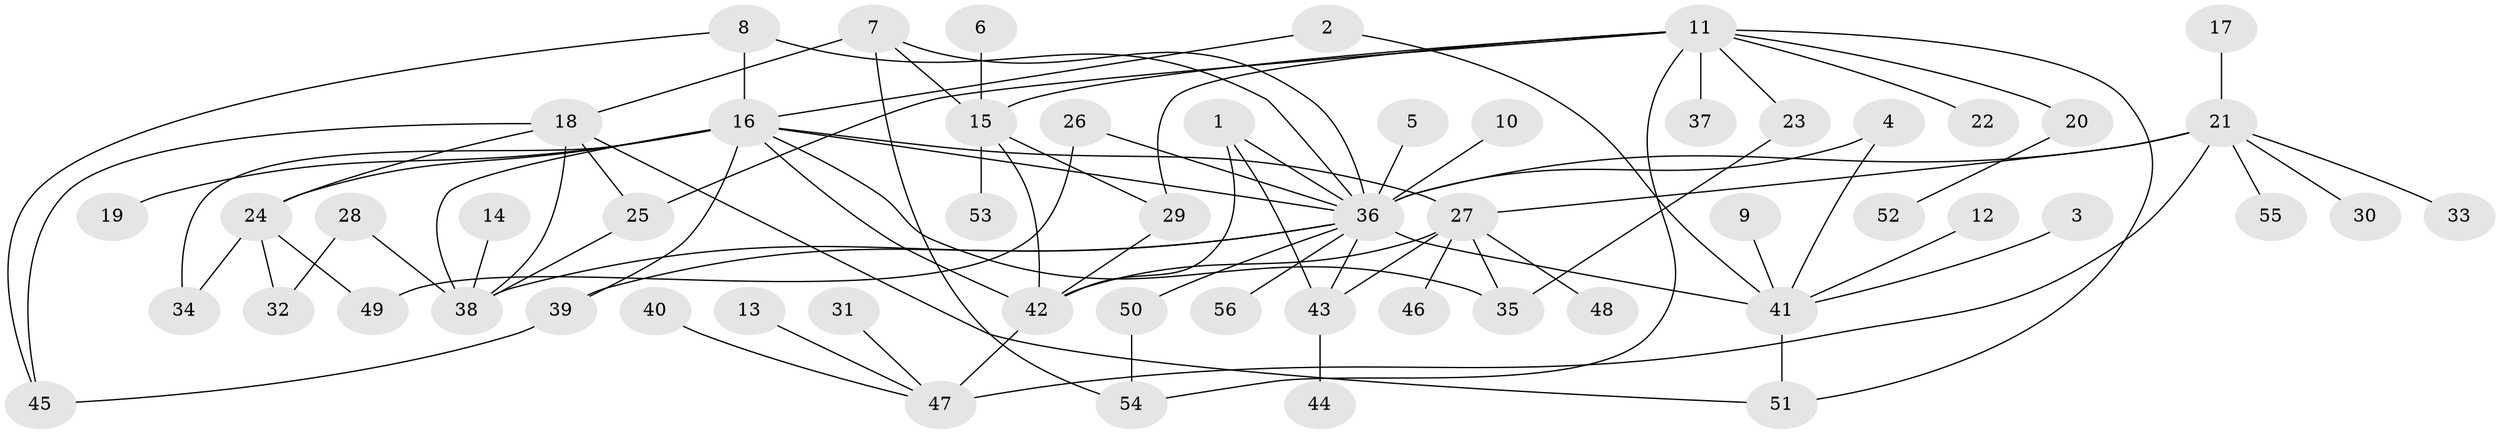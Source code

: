 // original degree distribution, {3: 0.13513513513513514, 17: 0.009009009009009009, 8: 0.02702702702702703, 13: 0.009009009009009009, 2: 0.21621621621621623, 7: 0.036036036036036036, 1: 0.46846846846846846, 11: 0.009009009009009009, 4: 0.07207207207207207, 10: 0.009009009009009009, 6: 0.009009009009009009}
// Generated by graph-tools (version 1.1) at 2025/01/03/09/25 03:01:45]
// undirected, 56 vertices, 84 edges
graph export_dot {
graph [start="1"]
  node [color=gray90,style=filled];
  1;
  2;
  3;
  4;
  5;
  6;
  7;
  8;
  9;
  10;
  11;
  12;
  13;
  14;
  15;
  16;
  17;
  18;
  19;
  20;
  21;
  22;
  23;
  24;
  25;
  26;
  27;
  28;
  29;
  30;
  31;
  32;
  33;
  34;
  35;
  36;
  37;
  38;
  39;
  40;
  41;
  42;
  43;
  44;
  45;
  46;
  47;
  48;
  49;
  50;
  51;
  52;
  53;
  54;
  55;
  56;
  1 -- 36 [weight=1.0];
  1 -- 42 [weight=1.0];
  1 -- 43 [weight=1.0];
  2 -- 16 [weight=1.0];
  2 -- 41 [weight=1.0];
  3 -- 41 [weight=1.0];
  4 -- 36 [weight=1.0];
  4 -- 41 [weight=1.0];
  5 -- 36 [weight=1.0];
  6 -- 15 [weight=1.0];
  7 -- 15 [weight=1.0];
  7 -- 18 [weight=1.0];
  7 -- 36 [weight=1.0];
  7 -- 54 [weight=1.0];
  8 -- 16 [weight=1.0];
  8 -- 36 [weight=1.0];
  8 -- 45 [weight=1.0];
  9 -- 41 [weight=1.0];
  10 -- 36 [weight=1.0];
  11 -- 15 [weight=1.0];
  11 -- 20 [weight=1.0];
  11 -- 22 [weight=1.0];
  11 -- 23 [weight=1.0];
  11 -- 25 [weight=1.0];
  11 -- 29 [weight=1.0];
  11 -- 37 [weight=1.0];
  11 -- 51 [weight=1.0];
  11 -- 54 [weight=1.0];
  12 -- 41 [weight=1.0];
  13 -- 47 [weight=1.0];
  14 -- 38 [weight=1.0];
  15 -- 29 [weight=2.0];
  15 -- 42 [weight=1.0];
  15 -- 53 [weight=1.0];
  16 -- 19 [weight=1.0];
  16 -- 24 [weight=1.0];
  16 -- 27 [weight=1.0];
  16 -- 34 [weight=1.0];
  16 -- 35 [weight=1.0];
  16 -- 36 [weight=1.0];
  16 -- 38 [weight=1.0];
  16 -- 39 [weight=1.0];
  16 -- 42 [weight=1.0];
  17 -- 21 [weight=1.0];
  18 -- 24 [weight=1.0];
  18 -- 25 [weight=1.0];
  18 -- 38 [weight=1.0];
  18 -- 45 [weight=2.0];
  18 -- 51 [weight=1.0];
  20 -- 52 [weight=1.0];
  21 -- 27 [weight=1.0];
  21 -- 30 [weight=1.0];
  21 -- 33 [weight=1.0];
  21 -- 36 [weight=1.0];
  21 -- 47 [weight=2.0];
  21 -- 55 [weight=1.0];
  23 -- 35 [weight=1.0];
  24 -- 32 [weight=1.0];
  24 -- 34 [weight=1.0];
  24 -- 49 [weight=1.0];
  25 -- 38 [weight=1.0];
  26 -- 36 [weight=1.0];
  26 -- 49 [weight=1.0];
  27 -- 35 [weight=1.0];
  27 -- 42 [weight=1.0];
  27 -- 43 [weight=1.0];
  27 -- 46 [weight=1.0];
  27 -- 48 [weight=1.0];
  28 -- 32 [weight=1.0];
  28 -- 38 [weight=2.0];
  29 -- 42 [weight=1.0];
  31 -- 47 [weight=1.0];
  36 -- 38 [weight=1.0];
  36 -- 39 [weight=1.0];
  36 -- 41 [weight=1.0];
  36 -- 43 [weight=1.0];
  36 -- 50 [weight=1.0];
  36 -- 56 [weight=1.0];
  39 -- 45 [weight=1.0];
  40 -- 47 [weight=1.0];
  41 -- 51 [weight=1.0];
  42 -- 47 [weight=1.0];
  43 -- 44 [weight=1.0];
  50 -- 54 [weight=1.0];
}
